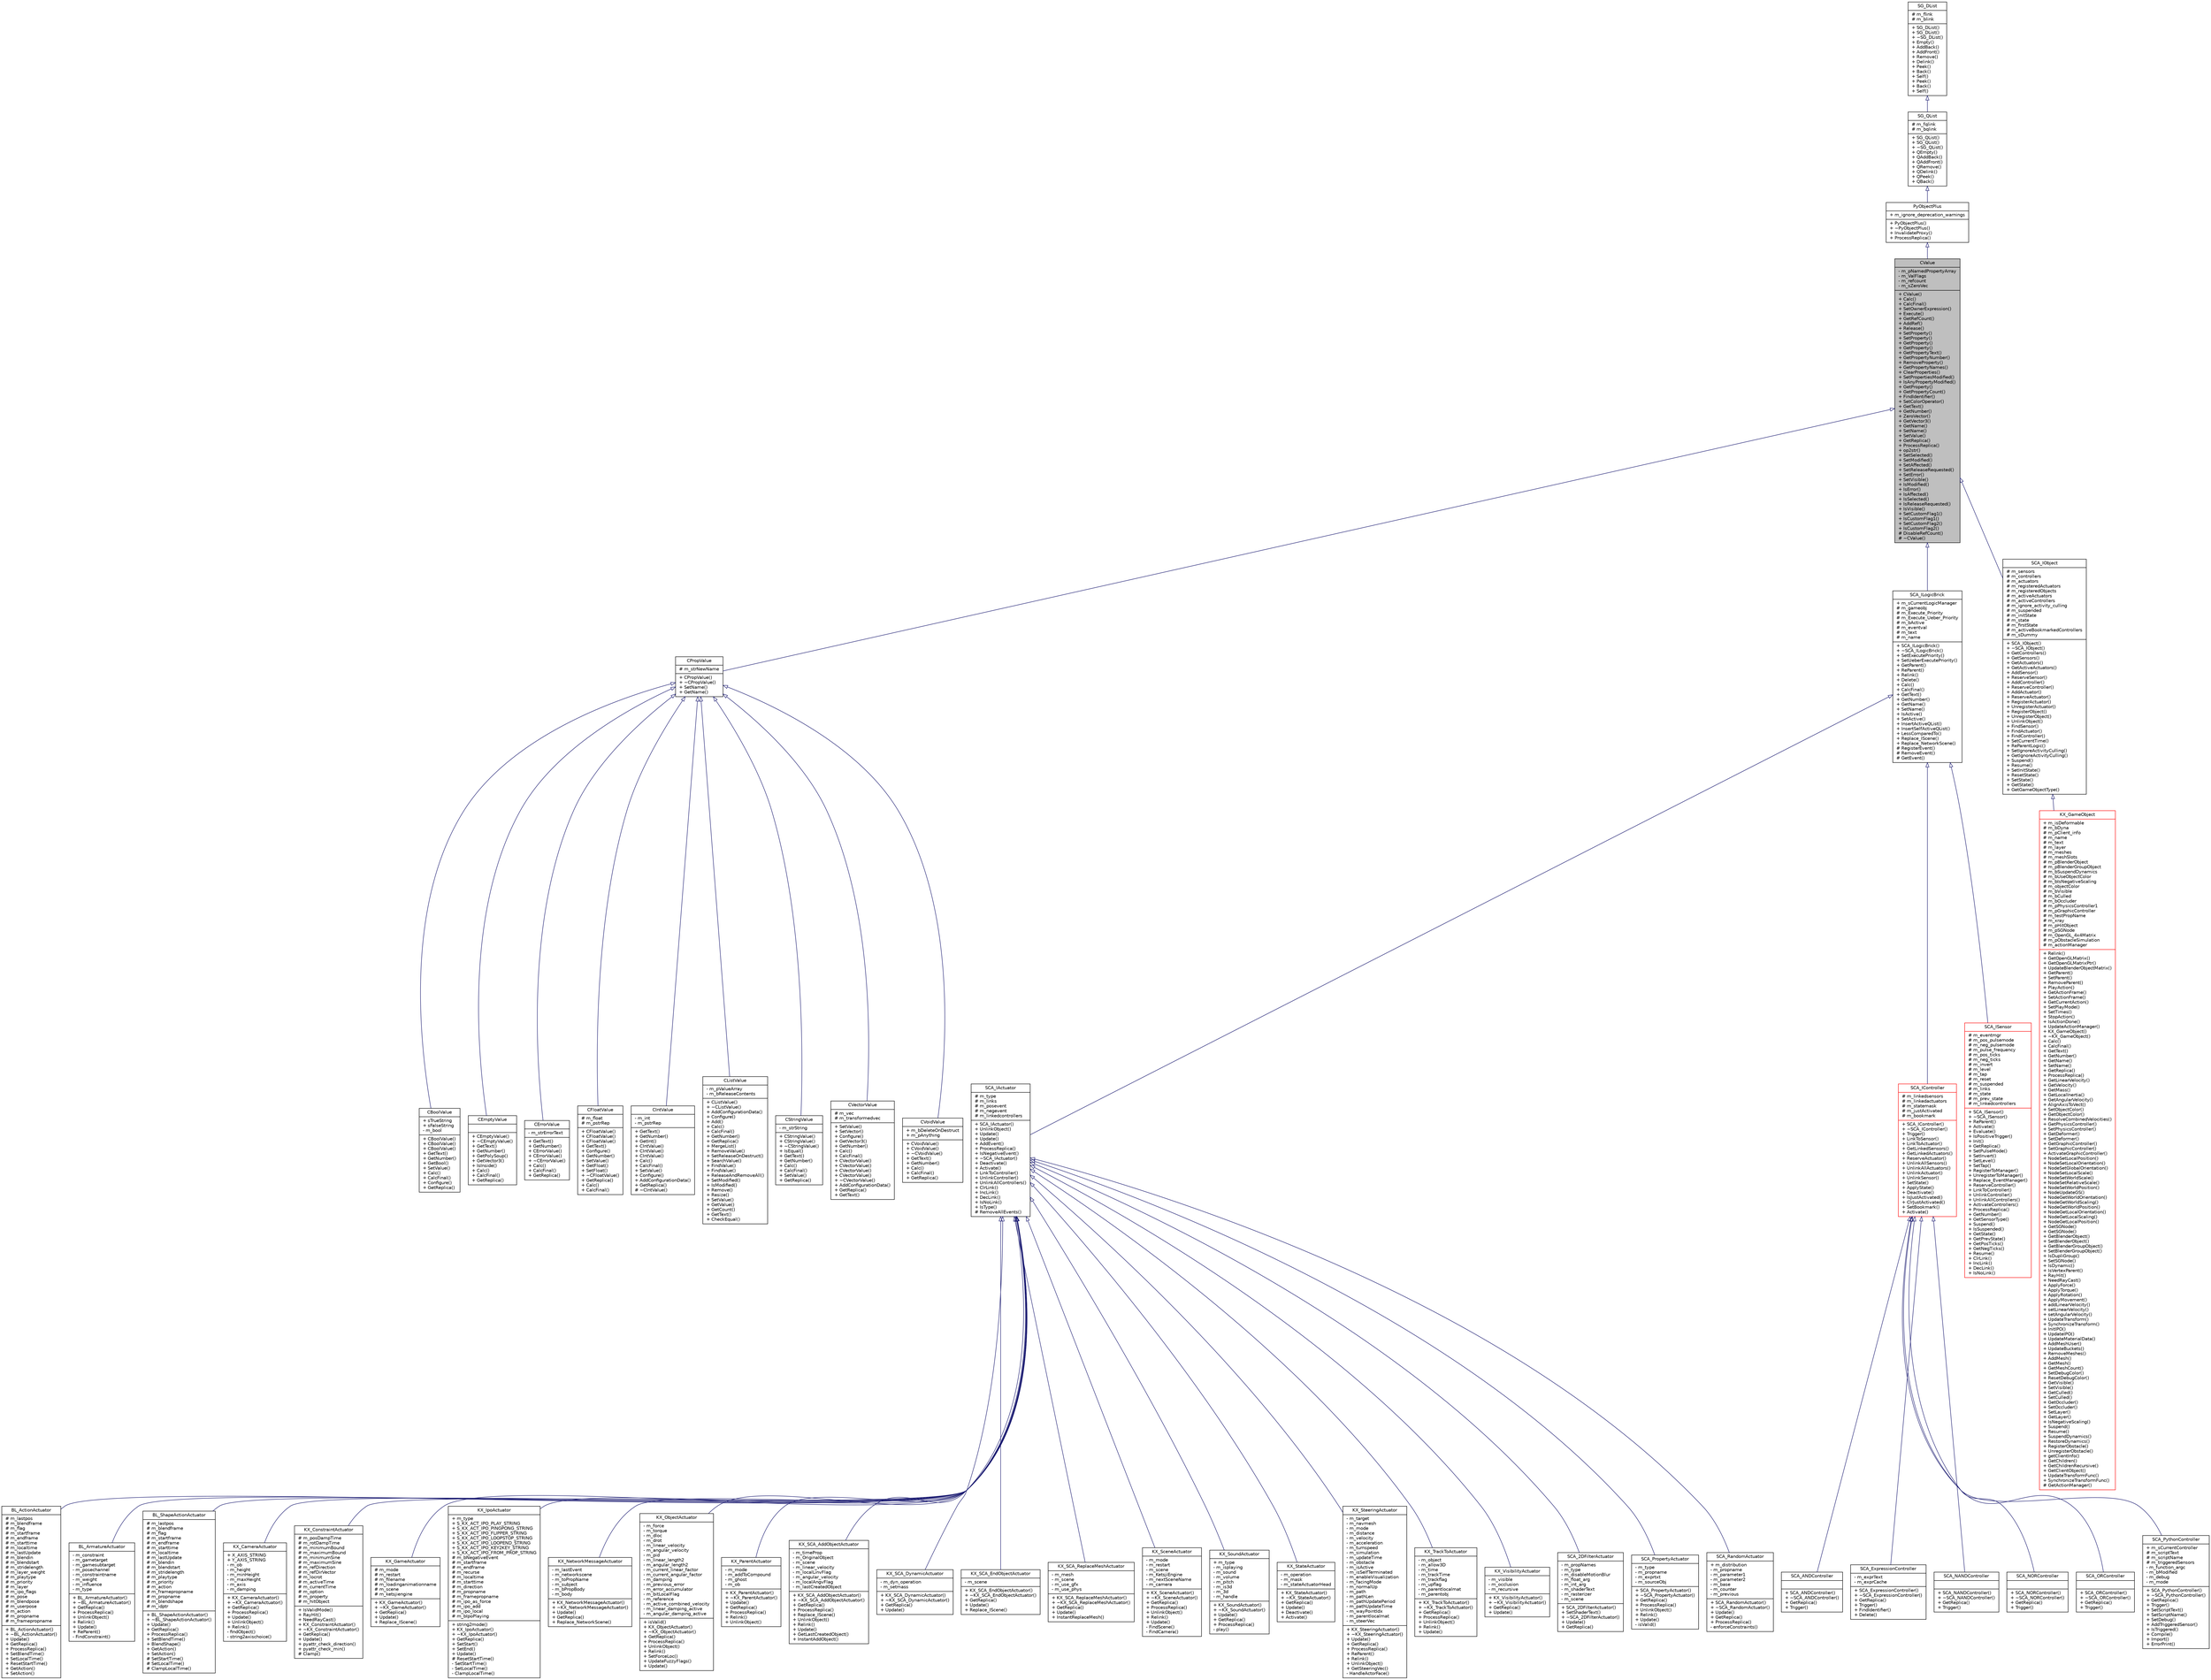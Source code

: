 digraph G
{
  edge [fontname="Helvetica",fontsize="10",labelfontname="Helvetica",labelfontsize="10"];
  node [fontname="Helvetica",fontsize="10",shape=record];
  Node1 [label="{CValue\n|- m_pNamedPropertyArray\l- m_ValFlags\l- m_refcount\l- m_sZeroVec\l|+ CValue()\l+ Calc()\l+ CalcFinal()\l+ SetOwnerExpression()\l+ Execute()\l+ GetRefCount()\l+ AddRef()\l+ Release()\l+ SetProperty()\l+ SetProperty()\l+ GetProperty()\l+ GetProperty()\l+ GetPropertyText()\l+ GetPropertyNumber()\l+ RemoveProperty()\l+ GetPropertyNames()\l+ ClearProperties()\l+ SetPropertiesModified()\l+ IsAnyPropertyModified()\l+ GetProperty()\l+ GetPropertyCount()\l+ FindIdentifier()\l+ SetColorOperator()\l+ GetText()\l+ GetNumber()\l+ ZeroVector()\l+ GetVector3()\l+ GetName()\l+ SetName()\l+ SetValue()\l+ GetReplica()\l+ ProcessReplica()\l+ op2str()\l+ SetSelected()\l+ SetModified()\l+ SetAffected()\l+ SetReleaseRequested()\l+ SetError()\l+ SetVisible()\l+ IsModified()\l+ IsError()\l+ IsAffected()\l+ IsSelected()\l+ IsReleaseRequested()\l+ IsVisible()\l+ SetCustomFlag1()\l+ IsCustomFlag1()\l+ SetCustomFlag2()\l+ IsCustomFlag2()\l# DisableRefCount()\l# ~CValue()\l}",height=0.2,width=0.4,color="black", fillcolor="grey75", style="filled" fontcolor="black"];
  Node2 -> Node1 [dir=back,color="midnightblue",fontsize="10",style="solid",arrowtail="empty",fontname="Helvetica"];
  Node2 [label="{PyObjectPlus\n|+ m_ignore_deprecation_warnings\l|+ PyObjectPlus()\l+ ~PyObjectPlus()\l+ InvalidateProxy()\l+ ProcessReplica()\l}",height=0.2,width=0.4,color="black", fillcolor="white", style="filled",URL="$d0/dbc/classPyObjectPlus.html"];
  Node3 -> Node2 [dir=back,color="midnightblue",fontsize="10",style="solid",arrowtail="empty",fontname="Helvetica"];
  Node3 [label="{SG_QList\n|# m_fqlink\l# m_bqlink\l|+ SG_QList()\l+ SG_QList()\l+ ~SG_QList()\l+ QEmpty()\l+ QAddBack()\l+ QAddFront()\l+ QRemove()\l+ QDelink()\l+ QPeek()\l+ QBack()\l}",height=0.2,width=0.4,color="black", fillcolor="white", style="filled",URL="$d6/d05/classSG__QList.html"];
  Node4 -> Node3 [dir=back,color="midnightblue",fontsize="10",style="solid",arrowtail="empty",fontname="Helvetica"];
  Node4 [label="{SG_DList\n|# m_flink\l# m_blink\l|+ SG_DList()\l+ SG_DList()\l+ ~SG_DList()\l+ Empty()\l+ AddBack()\l+ AddFront()\l+ Remove()\l+ Delink()\l+ Peek()\l+ Back()\l+ Self()\l+ Peek()\l+ Back()\l+ Self()\l}",height=0.2,width=0.4,color="black", fillcolor="white", style="filled",URL="$db/d57/classSG__DList.html"];
  Node1 -> Node5 [dir=back,color="midnightblue",fontsize="10",style="solid",arrowtail="empty",fontname="Helvetica"];
  Node5 [label="{CPropValue\n|# m_strNewName\l|+ CPropValue()\l+ ~CPropValue()\l+ SetName()\l+ GetName()\l}",height=0.2,width=0.4,color="black", fillcolor="white", style="filled",URL="$d6/dd4/classCPropValue.html"];
  Node5 -> Node6 [dir=back,color="midnightblue",fontsize="10",style="solid",arrowtail="empty",fontname="Helvetica"];
  Node6 [label="{CBoolValue\n|+ sTrueString\l+ sFalseString\l- m_bool\l|+ CBoolValue()\l+ CBoolValue()\l+ CBoolValue()\l+ GetText()\l+ GetNumber()\l+ GetBool()\l+ SetValue()\l+ Calc()\l+ CalcFinal()\l+ Configure()\l+ GetReplica()\l}",height=0.2,width=0.4,color="black", fillcolor="white", style="filled",URL="$d3/de8/classCBoolValue.html"];
  Node5 -> Node7 [dir=back,color="midnightblue",fontsize="10",style="solid",arrowtail="empty",fontname="Helvetica"];
  Node7 [label="{CEmptyValue\n||+ CEmptyValue()\l+ ~CEmptyValue()\l+ GetText()\l+ GetNumber()\l+ GetPolySoup()\l+ GetVector3()\l+ IsInside()\l+ Calc()\l+ CalcFinal()\l+ GetReplica()\l}",height=0.2,width=0.4,color="black", fillcolor="white", style="filled",URL="$d0/d1a/classCEmptyValue.html"];
  Node5 -> Node8 [dir=back,color="midnightblue",fontsize="10",style="solid",arrowtail="empty",fontname="Helvetica"];
  Node8 [label="{CErrorValue\n|- m_strErrorText\l|+ GetText()\l+ GetNumber()\l+ CErrorValue()\l+ CErrorValue()\l+ ~CErrorValue()\l+ Calc()\l+ CalcFinal()\l+ GetReplica()\l}",height=0.2,width=0.4,color="black", fillcolor="white", style="filled",URL="$db/d14/classCErrorValue.html"];
  Node5 -> Node9 [dir=back,color="midnightblue",fontsize="10",style="solid",arrowtail="empty",fontname="Helvetica"];
  Node9 [label="{CFloatValue\n|# m_float\l# m_pstrRep\l|+ CFloatValue()\l+ CFloatValue()\l+ CFloatValue()\l+ GetText()\l+ Configure()\l+ GetNumber()\l+ SetValue()\l+ GetFloat()\l+ SetFloat()\l+ ~CFloatValue()\l+ GetReplica()\l+ Calc()\l+ CalcFinal()\l}",height=0.2,width=0.4,color="black", fillcolor="white", style="filled",URL="$d0/d4c/classCFloatValue.html"];
  Node5 -> Node10 [dir=back,color="midnightblue",fontsize="10",style="solid",arrowtail="empty",fontname="Helvetica"];
  Node10 [label="{CIntValue\n|- m_int\l- m_pstrRep\l|+ GetText()\l+ GetNumber()\l+ GetInt()\l+ CIntValue()\l+ CIntValue()\l+ CIntValue()\l+ Calc()\l+ CalcFinal()\l+ SetValue()\l+ Configure()\l+ AddConfigurationData()\l+ GetReplica()\l# ~CIntValue()\l}",height=0.2,width=0.4,color="black", fillcolor="white", style="filled",URL="$de/d1e/classCIntValue.html"];
  Node5 -> Node11 [dir=back,color="midnightblue",fontsize="10",style="solid",arrowtail="empty",fontname="Helvetica"];
  Node11 [label="{CListValue\n|- m_pValueArray\l- m_bReleaseContents\l|+ CListValue()\l+ ~CListValue()\l+ AddConfigurationData()\l+ Configure()\l+ Add()\l+ Calc()\l+ CalcFinal()\l+ GetNumber()\l+ GetReplica()\l+ MergeList()\l+ RemoveValue()\l+ SetReleaseOnDestruct()\l+ SearchValue()\l+ FindValue()\l+ FindValue()\l+ ReleaseAndRemoveAll()\l+ SetModified()\l+ IsModified()\l+ Remove()\l+ Resize()\l+ SetValue()\l+ GetValue()\l+ GetCount()\l+ GetText()\l+ CheckEqual()\l}",height=0.2,width=0.4,color="black", fillcolor="white", style="filled",URL="$d6/de7/classCListValue.html"];
  Node5 -> Node12 [dir=back,color="midnightblue",fontsize="10",style="solid",arrowtail="empty",fontname="Helvetica"];
  Node12 [label="{CStringValue\n|- m_strString\l|+ CStringValue()\l+ CStringValue()\l+ ~CStringValue()\l+ IsEqual()\l+ GetText()\l+ GetNumber()\l+ Calc()\l+ CalcFinal()\l+ SetValue()\l+ GetReplica()\l}",height=0.2,width=0.4,color="black", fillcolor="white", style="filled",URL="$d3/dc0/classCStringValue.html"];
  Node5 -> Node13 [dir=back,color="midnightblue",fontsize="10",style="solid",arrowtail="empty",fontname="Helvetica"];
  Node13 [label="{CVectorValue\n|# m_vec\l# m_transformedvec\l|+ SetValue()\l+ SetVector()\l+ Configure()\l+ GetVector3()\l+ GetNumber()\l+ Calc()\l+ CalcFinal()\l+ CVectorValue()\l+ CVectorValue()\l+ CVectorValue()\l+ CVectorValue()\l+ ~CVectorValue()\l+ AddConfigurationData()\l+ GetReplica()\l+ GetText()\l}",height=0.2,width=0.4,color="black", fillcolor="white", style="filled",URL="$d1/d33/classCVectorValue.html"];
  Node5 -> Node14 [dir=back,color="midnightblue",fontsize="10",style="solid",arrowtail="empty",fontname="Helvetica"];
  Node14 [label="{CVoidValue\n|+ m_bDeleteOnDestruct\l+ m_pAnything\l|+ CVoidValue()\l+ CVoidValue()\l+ ~CVoidValue()\l+ GetText()\l+ GetNumber()\l+ Calc()\l+ CalcFinal()\l+ GetReplica()\l}",height=0.2,width=0.4,color="black", fillcolor="white", style="filled",URL="$dc/df7/classCVoidValue.html"];
  Node1 -> Node15 [dir=back,color="midnightblue",fontsize="10",style="solid",arrowtail="empty",fontname="Helvetica"];
  Node15 [label="{SCA_ILogicBrick\n|+ m_sCurrentLogicManager\l# m_gameobj\l# m_Execute_Priority\l# m_Execute_Ueber_Priority\l# m_bActive\l# m_eventval\l# m_text\l# m_name\l|+ SCA_ILogicBrick()\l+ ~SCA_ILogicBrick()\l+ SetExecutePriority()\l+ SetUeberExecutePriority()\l+ GetParent()\l+ ReParent()\l+ Relink()\l+ Delete()\l+ Calc()\l+ CalcFinal()\l+ GetText()\l+ GetNumber()\l+ GetName()\l+ SetName()\l+ IsActive()\l+ SetActive()\l+ InsertActiveQList()\l+ InsertSelfActiveQList()\l+ LessComparedTo()\l+ Replace_IScene()\l+ Replace_NetworkScene()\l# RegisterEvent()\l# RemoveEvent()\l# GetEvent()\l}",height=0.2,width=0.4,color="black", fillcolor="white", style="filled",URL="$d6/d9f/classSCA__ILogicBrick.html"];
  Node15 -> Node16 [dir=back,color="midnightblue",fontsize="10",style="solid",arrowtail="empty",fontname="Helvetica"];
  Node16 [label="{SCA_IActuator\n|# m_type\l# m_links\l# m_posevent\l# m_negevent\l# m_linkedcontrollers\l|+ SCA_IActuator()\l+ UnlinkObject()\l+ Update()\l+ Update()\l+ AddEvent()\l+ ProcessReplica()\l+ IsNegativeEvent()\l+ ~SCA_IActuator()\l+ Deactivate()\l+ Activate()\l+ LinkToController()\l+ UnlinkController()\l+ UnlinkAllControllers()\l+ ClrLink()\l+ IncLink()\l+ DecLink()\l+ IsNoLink()\l+ IsType()\l# RemoveAllEvents()\l}",height=0.2,width=0.4,color="black", fillcolor="white", style="filled",URL="$d5/d8b/classSCA__IActuator.html"];
  Node16 -> Node17 [dir=back,color="midnightblue",fontsize="10",style="solid",arrowtail="empty",fontname="Helvetica"];
  Node17 [label="{BL_ActionActuator\n|# m_lastpos\l# m_blendframe\l# m_flag\l# m_startframe\l# m_endframe\l# m_starttime\l# m_localtime\l# m_lastUpdate\l# m_blendin\l# m_blendstart\l# m_stridelength\l# m_layer_weight\l# m_playtype\l# m_priority\l# m_layer\l# m_ipo_flags\l# m_pose\l# m_blendpose\l# m_userpose\l# m_action\l# m_propname\l# m_framepropname\l|+ BL_ActionActuator()\l+ ~BL_ActionActuator()\l+ Update()\l+ GetReplica()\l+ ProcessReplica()\l+ SetBlendTime()\l+ SetLocalTime()\l+ ResetStartTime()\l+ GetAction()\l+ SetAction()\l}",height=0.2,width=0.4,color="black", fillcolor="white", style="filled",URL="$d7/d1a/classBL__ActionActuator.html"];
  Node16 -> Node18 [dir=back,color="midnightblue",fontsize="10",style="solid",arrowtail="empty",fontname="Helvetica"];
  Node18 [label="{BL_ArmatureActuator\n|- m_constraint\l- m_gametarget\l- m_gamesubtarget\l- m_posechannel\l- m_constraintname\l- m_weight\l- m_influence\l- m_type\l|+ BL_ArmatureActuator()\l+ ~BL_ArmatureActuator()\l+ GetReplica()\l+ ProcessReplica()\l+ UnlinkObject()\l+ Relink()\l+ Update()\l+ ReParent()\l- FindConstraint()\l}",height=0.2,width=0.4,color="black", fillcolor="white", style="filled",URL="$db/d4b/classBL__ArmatureActuator.html"];
  Node16 -> Node19 [dir=back,color="midnightblue",fontsize="10",style="solid",arrowtail="empty",fontname="Helvetica"];
  Node19 [label="{BL_ShapeActionActuator\n|# m_lastpos\l# m_blendframe\l# m_flag\l# m_startframe\l# m_endframe\l# m_starttime\l# m_localtime\l# m_lastUpdate\l# m_blendin\l# m_blendstart\l# m_stridelength\l# m_playtype\l# m_priority\l# m_action\l# m_framepropname\l# m_propname\l# m_blendshape\l# m_idptr\l|+ BL_ShapeActionActuator()\l+ ~BL_ShapeActionActuator()\l+ Update()\l+ GetReplica()\l+ ProcessReplica()\l+ SetBlendTime()\l+ BlendShape()\l+ GetAction()\l+ SetAction()\l# SetStartTime()\l# SetLocalTime()\l# ClampLocalTime()\l}",height=0.2,width=0.4,color="black", fillcolor="white", style="filled",URL="$df/df4/classBL__ShapeActionActuator.html"];
  Node16 -> Node20 [dir=back,color="midnightblue",fontsize="10",style="solid",arrowtail="empty",fontname="Helvetica"];
  Node20 [label="{KX_CameraActuator\n|+ X_AXIS_STRING\l+ Y_AXIS_STRING\l- m_ob\l- m_height\l- m_minHeight\l- m_maxHeight\l- m_axis\l- m_damping\l|+ KX_CameraActuator()\l+ ~KX_CameraActuator()\l+ GetReplica()\l+ ProcessReplica()\l+ Update()\l+ UnlinkObject()\l+ Relink()\l- findObject()\l- string2axischoice()\l}",height=0.2,width=0.4,color="black", fillcolor="white", style="filled",URL="$dc/dab/classKX__CameraActuator.html"];
  Node16 -> Node21 [dir=back,color="midnightblue",fontsize="10",style="solid",arrowtail="empty",fontname="Helvetica"];
  Node21 [label="{KX_ConstraintActuator\n|# m_posDampTime\l# m_rotDampTime\l# m_minimumBound\l# m_maximumBound\l# m_minimumSine\l# m_maximumSine\l# m_refDirection\l# m_refDirVector\l# m_locrot\l# m_activeTime\l# m_currentTime\l# m_option\l# m_property\l# m_hitObject\l|+ IsValidMode()\l+ RayHit()\l+ NeedRayCast()\l+ KX_ConstraintActuator()\l+ ~KX_ConstraintActuator()\l+ GetReplica()\l+ Update()\l+ pyattr_check_direction()\l+ pyattr_check_min()\l# Clamp()\l}",height=0.2,width=0.4,color="black", fillcolor="white", style="filled",URL="$d8/d95/classKX__ConstraintActuator.html"];
  Node16 -> Node22 [dir=back,color="midnightblue",fontsize="10",style="solid",arrowtail="empty",fontname="Helvetica"];
  Node22 [label="{KX_GameActuator\n|# m_mode\l# m_restart\l# m_filename\l# m_loadinganimationname\l# m_scene\l# m_ketsjiengine\l|+ KX_GameActuator()\l+ ~KX_GameActuator()\l+ GetReplica()\l+ Update()\l+ Replace_IScene()\l}",height=0.2,width=0.4,color="black", fillcolor="white", style="filled",URL="$d0/d3b/classKX__GameActuator.html"];
  Node16 -> Node23 [dir=back,color="midnightblue",fontsize="10",style="solid",arrowtail="empty",fontname="Helvetica"];
  Node23 [label="{KX_IpoActuator\n|+ m_type\l+ S_KX_ACT_IPO_PLAY_STRING\l+ S_KX_ACT_IPO_PINGPONG_STRING\l+ S_KX_ACT_IPO_FLIPPER_STRING\l+ S_KX_ACT_IPO_LOOPSTOP_STRING\l+ S_KX_ACT_IPO_LOOPEND_STRING\l+ S_KX_ACT_IPO_KEY2KEY_STRING\l+ S_KX_ACT_IPO_FROM_PROP_STRING\l# m_bNegativeEvent\l# m_startframe\l# m_endframe\l# m_recurse\l# m_localtime\l# m_starttime\l# m_direction\l# m_propname\l# m_framepropname\l# m_ipo_as_force\l# m_ipo_add\l# m_ipo_local\l# m_bIpoPlaying\l|+ string2mode()\l+ KX_IpoActuator()\l+ ~KX_IpoActuator()\l+ GetReplica()\l+ SetStart()\l+ SetEnd()\l+ Update()\l# ResetStartTime()\l- SetStartTime()\l- SetLocalTime()\l- ClampLocalTime()\l}",height=0.2,width=0.4,color="black", fillcolor="white", style="filled",URL="$d6/d6a/classKX__IpoActuator.html"];
  Node16 -> Node24 [dir=back,color="midnightblue",fontsize="10",style="solid",arrowtail="empty",fontname="Helvetica"];
  Node24 [label="{KX_NetworkMessageActuator\n|- m_lastEvent\l- m_networkscene\l- m_toPropName\l- m_subject\l- m_bPropBody\l- m_body\l|+ KX_NetworkMessageActuator()\l+ ~KX_NetworkMessageActuator()\l+ Update()\l+ GetReplica()\l+ Replace_NetworkScene()\l}",height=0.2,width=0.4,color="black", fillcolor="white", style="filled",URL="$db/de4/classKX__NetworkMessageActuator.html"];
  Node16 -> Node25 [dir=back,color="midnightblue",fontsize="10",style="solid",arrowtail="empty",fontname="Helvetica"];
  Node25 [label="{KX_ObjectActuator\n|- m_force\l- m_torque\l- m_dloc\l- m_drot\l- m_linear_velocity\l- m_angular_velocity\l- m_pid\l- m_linear_length2\l- m_angular_length2\l- m_current_linear_factor\l- m_current_angular_factor\l- m_damping\l- m_previous_error\l- m_error_accumulator\l- m_bitLocalFlag\l- m_reference\l- m_active_combined_velocity\l- m_linear_damping_active\l- m_angular_damping_active\l|+ isValid()\l+ KX_ObjectActuator()\l+ ~KX_ObjectActuator()\l+ GetReplica()\l+ ProcessReplica()\l+ UnlinkObject()\l+ Relink()\l+ SetForceLoc()\l+ UpdateFuzzyFlags()\l+ Update()\l}",height=0.2,width=0.4,color="black", fillcolor="white", style="filled",URL="$da/d5d/classKX__ObjectActuator.html"];
  Node16 -> Node26 [dir=back,color="midnightblue",fontsize="10",style="solid",arrowtail="empty",fontname="Helvetica"];
  Node26 [label="{KX_ParentActuator\n|- m_mode\l- m_addToCompound\l- m_ghost\l- m_ob\l|+ KX_ParentActuator()\l+ ~KX_ParentActuator()\l+ Update()\l+ GetReplica()\l+ ProcessReplica()\l+ Relink()\l+ UnlinkObject()\l}",height=0.2,width=0.4,color="black", fillcolor="white", style="filled",URL="$d3/d21/classKX__ParentActuator.html"];
  Node16 -> Node27 [dir=back,color="midnightblue",fontsize="10",style="solid",arrowtail="empty",fontname="Helvetica"];
  Node27 [label="{KX_SCA_AddObjectActuator\n|- m_timeProp\l- m_OriginalObject\l- m_scene\l- m_linear_velocity\l- m_localLinvFlag\l- m_angular_velocity\l- m_localAngvFlag\l- m_lastCreatedObject\l|+ KX_SCA_AddObjectActuator()\l+ ~KX_SCA_AddObjectActuator()\l+ GetReplica()\l+ ProcessReplica()\l+ Replace_IScene()\l+ UnlinkObject()\l+ Relink()\l+ Update()\l+ GetLastCreatedObject()\l+ InstantAddObject()\l}",height=0.2,width=0.4,color="black", fillcolor="white", style="filled",URL="$d9/dcd/classKX__SCA__AddObjectActuator.html"];
  Node16 -> Node28 [dir=back,color="midnightblue",fontsize="10",style="solid",arrowtail="empty",fontname="Helvetica"];
  Node28 [label="{KX_SCA_DynamicActuator\n|- m_dyn_operation\l- m_setmass\l|+ KX_SCA_DynamicActuator()\l+ ~KX_SCA_DynamicActuator()\l+ GetReplica()\l+ Update()\l}",height=0.2,width=0.4,color="black", fillcolor="white", style="filled",URL="$d9/d49/classKX__SCA__DynamicActuator.html"];
  Node16 -> Node29 [dir=back,color="midnightblue",fontsize="10",style="solid",arrowtail="empty",fontname="Helvetica"];
  Node29 [label="{KX_SCA_EndObjectActuator\n|- m_scene\l|+ KX_SCA_EndObjectActuator()\l+ ~KX_SCA_EndObjectActuator()\l+ GetReplica()\l+ Update()\l+ Replace_IScene()\l}",height=0.2,width=0.4,color="black", fillcolor="white", style="filled",URL="$d8/db3/classKX__SCA__EndObjectActuator.html"];
  Node16 -> Node30 [dir=back,color="midnightblue",fontsize="10",style="solid",arrowtail="empty",fontname="Helvetica"];
  Node30 [label="{KX_SCA_ReplaceMeshActuator\n|- m_mesh\l- m_scene\l- m_use_gfx\l- m_use_phys\l|+ KX_SCA_ReplaceMeshActuator()\l+ ~KX_SCA_ReplaceMeshActuator()\l+ GetReplica()\l+ Update()\l+ InstantReplaceMesh()\l}",height=0.2,width=0.4,color="black", fillcolor="white", style="filled",URL="$d1/df0/classKX__SCA__ReplaceMeshActuator.html"];
  Node16 -> Node31 [dir=back,color="midnightblue",fontsize="10",style="solid",arrowtail="empty",fontname="Helvetica"];
  Node31 [label="{KX_SceneActuator\n|- m_mode\l- m_restart\l- m_scene\l- m_KetsjiEngine\l- m_nextSceneName\l- m_camera\l|+ KX_SceneActuator()\l+ ~KX_SceneActuator()\l+ GetReplica()\l+ ProcessReplica()\l+ UnlinkObject()\l+ Relink()\l+ Update()\l- FindScene()\l- FindCamera()\l}",height=0.2,width=0.4,color="black", fillcolor="white", style="filled",URL="$d5/dd3/classKX__SceneActuator.html"];
  Node16 -> Node32 [dir=back,color="midnightblue",fontsize="10",style="solid",arrowtail="empty",fontname="Helvetica"];
  Node32 [label="{KX_SoundActuator\n|+ m_type\l- m_isplaying\l- m_sound\l- m_volume\l- m_pitch\l- m_is3d\l- m_3d\l- m_handle\l|+ KX_SoundActuator()\l+ ~KX_SoundActuator()\l+ Update()\l+ GetReplica()\l+ ProcessReplica()\l- play()\l}",height=0.2,width=0.4,color="black", fillcolor="white", style="filled",URL="$d6/dad/classKX__SoundActuator.html"];
  Node16 -> Node33 [dir=back,color="midnightblue",fontsize="10",style="solid",arrowtail="empty",fontname="Helvetica"];
  Node33 [label="{KX_StateActuator\n|- m_operation\l- m_mask\l- m_stateActuatorHead\l|+ KX_StateActuator()\l+ ~KX_StateActuator()\l+ GetReplica()\l+ Update()\l+ Deactivate()\l+ Activate()\l}",height=0.2,width=0.4,color="black", fillcolor="white", style="filled",URL="$de/d1c/classKX__StateActuator.html"];
  Node16 -> Node34 [dir=back,color="midnightblue",fontsize="10",style="solid",arrowtail="empty",fontname="Helvetica"];
  Node34 [label="{KX_SteeringActuator\n|- m_target\l- m_navmesh\l- m_mode\l- m_distance\l- m_velocity\l- m_acceleration\l- m_turnspeed\l- m_simulation\l- m_updateTime\l- m_obstacle\l- m_isActive\l- m_isSelfTerminated\l- m_enableVisualization\l- m_facingMode\l- m_normalUp\l- m_path\l- m_pathLen\l- m_pathUpdatePeriod\l- m_pathUpdateTime\l- m_wayPointIdx\l- m_parentlocalmat\l- m_steerVec\l|+ KX_SteeringActuator()\l+ ~KX_SteeringActuator()\l+ Update()\l+ GetReplica()\l+ ProcessReplica()\l+ ReParent()\l+ Relink()\l+ UnlinkObject()\l+ GetSteeringVec()\l- HandleActorFace()\l}",height=0.2,width=0.4,color="black", fillcolor="white", style="filled",URL="$de/da0/classKX__SteeringActuator.html"];
  Node16 -> Node35 [dir=back,color="midnightblue",fontsize="10",style="solid",arrowtail="empty",fontname="Helvetica"];
  Node35 [label="{KX_TrackToActuator\n|- m_object\l- m_allow3D\l- m_time\l- m_trackTime\l- m_trackflag\l- m_upflag\l- m_parentlocalmat\l- m_parentobj\l|+ KX_TrackToActuator()\l+ ~KX_TrackToActuator()\l+ GetReplica()\l+ ProcessReplica()\l+ UnlinkObject()\l+ Relink()\l+ Update()\l}",height=0.2,width=0.4,color="black", fillcolor="white", style="filled",URL="$dd/d20/classKX__TrackToActuator.html"];
  Node16 -> Node36 [dir=back,color="midnightblue",fontsize="10",style="solid",arrowtail="empty",fontname="Helvetica"];
  Node36 [label="{KX_VisibilityActuator\n|- m_visible\l- m_occlusion\l- m_recursive\l|+ KX_VisibilityActuator()\l+ ~KX_VisibilityActuator()\l+ GetReplica()\l+ Update()\l}",height=0.2,width=0.4,color="black", fillcolor="white", style="filled",URL="$d8/d10/classKX__VisibilityActuator.html"];
  Node16 -> Node37 [dir=back,color="midnightblue",fontsize="10",style="solid",arrowtail="empty",fontname="Helvetica"];
  Node37 [label="{SCA_2DFilterActuator\n|- m_propNames\l- m_type\l- m_disableMotionBlur\l- m_float_arg\l- m_int_arg\l- m_shaderText\l- m_rasterizer\l- m_scene\l|+ SCA_2DFilterActuator()\l+ SetShaderText()\l+ ~SCA_2DFilterActuator()\l+ Update()\l+ GetReplica()\l}",height=0.2,width=0.4,color="black", fillcolor="white", style="filled",URL="$d5/d4c/classSCA__2DFilterActuator.html"];
  Node16 -> Node38 [dir=back,color="midnightblue",fontsize="10",style="solid",arrowtail="empty",fontname="Helvetica"];
  Node38 [label="{SCA_PropertyActuator\n|- m_type\l- m_propname\l- m_exprtxt\l- m_sourceObj\l|+ SCA_PropertyActuator()\l+ ~SCA_PropertyActuator()\l+ GetReplica()\l+ ProcessReplica()\l+ UnlinkObject()\l+ Relink()\l+ Update()\l- isValid()\l}",height=0.2,width=0.4,color="black", fillcolor="white", style="filled",URL="$de/d89/classSCA__PropertyActuator.html"];
  Node16 -> Node39 [dir=back,color="midnightblue",fontsize="10",style="solid",arrowtail="empty",fontname="Helvetica"];
  Node39 [label="{SCA_RandomActuator\n|+ m_distribution\l- m_propname\l- m_parameter1\l- m_parameter2\l- m_base\l- m_counter\l- m_previous\l|+ SCA_RandomActuator()\l+ ~SCA_RandomActuator()\l+ Update()\l+ GetReplica()\l+ ProcessReplica()\l- enforceConstraints()\l}",height=0.2,width=0.4,color="black", fillcolor="white", style="filled",URL="$d9/d59/classSCA__RandomActuator.html"];
  Node15 -> Node40 [dir=back,color="midnightblue",fontsize="10",style="solid",arrowtail="empty",fontname="Helvetica"];
  Node40 [label="{SCA_IController\n|# m_linkedsensors\l# m_linkedactuators\l# m_statemask\l# m_justActivated\l# m_bookmark\l|+ SCA_IController()\l+ ~SCA_IController()\l+ Trigger()\l+ LinkToSensor()\l+ LinkToActuator()\l+ GetLinkedSensors()\l+ GetLinkedActuators()\l+ ReserveActuator()\l+ UnlinkAllSensors()\l+ UnlinkAllActuators()\l+ UnlinkActuator()\l+ UnlinkSensor()\l+ SetState()\l+ ApplyState()\l+ Deactivate()\l+ IsJustActivated()\l+ ClrJustActivated()\l+ SetBookmark()\l+ Activate()\l}",height=0.2,width=0.4,color="red", fillcolor="white", style="filled",URL="$d9/d74/classSCA__IController.html"];
  Node40 -> Node41 [dir=back,color="midnightblue",fontsize="10",style="solid",arrowtail="empty",fontname="Helvetica"];
  Node41 [label="{SCA_ANDController\n||+ SCA_ANDController()\l+ ~SCA_ANDController()\l+ GetReplica()\l+ Trigger()\l}",height=0.2,width=0.4,color="black", fillcolor="white", style="filled",URL="$d3/d46/classSCA__ANDController.html"];
  Node40 -> Node42 [dir=back,color="midnightblue",fontsize="10",style="solid",arrowtail="empty",fontname="Helvetica"];
  Node42 [label="{SCA_ExpressionController\n|- m_exprText\l- m_exprCache\l|+ SCA_ExpressionController()\l+ ~SCA_ExpressionController()\l+ GetReplica()\l+ Trigger()\l+ FindIdentifier()\l+ Delete()\l}",height=0.2,width=0.4,color="black", fillcolor="white", style="filled",URL="$da/d1b/classSCA__ExpressionController.html"];
  Node40 -> Node43 [dir=back,color="midnightblue",fontsize="10",style="solid",arrowtail="empty",fontname="Helvetica"];
  Node43 [label="{SCA_NANDController\n||+ SCA_NANDController()\l+ ~SCA_NANDController()\l+ GetReplica()\l+ Trigger()\l}",height=0.2,width=0.4,color="black", fillcolor="white", style="filled",URL="$d2/df1/classSCA__NANDController.html"];
  Node40 -> Node44 [dir=back,color="midnightblue",fontsize="10",style="solid",arrowtail="empty",fontname="Helvetica"];
  Node44 [label="{SCA_NORController\n||+ SCA_NORController()\l+ ~SCA_NORController()\l+ GetReplica()\l+ Trigger()\l}",height=0.2,width=0.4,color="black", fillcolor="white", style="filled",URL="$db/d37/classSCA__NORController.html"];
  Node40 -> Node45 [dir=back,color="midnightblue",fontsize="10",style="solid",arrowtail="empty",fontname="Helvetica"];
  Node45 [label="{SCA_ORController\n||+ SCA_ORController()\l+ ~SCA_ORController()\l+ GetReplica()\l+ Trigger()\l}",height=0.2,width=0.4,color="black", fillcolor="white", style="filled",URL="$d9/d45/classSCA__ORController.html"];
  Node40 -> Node46 [dir=back,color="midnightblue",fontsize="10",style="solid",arrowtail="empty",fontname="Helvetica"];
  Node46 [label="{SCA_PythonController\n|+ m_sCurrentController\l# m_scriptText\l# m_scriptName\l# m_triggeredSensors\l- m_function_argc\l- m_bModified\l- m_debug\l- m_mode\l|+ SCA_PythonController()\l+ ~SCA_PythonController()\l+ GetReplica()\l+ Trigger()\l+ SetScriptText()\l+ SetScriptName()\l+ SetDebug()\l+ AddTriggeredSensor()\l+ IsTriggered()\l+ Compile()\l+ Import()\l+ ErrorPrint()\l}",height=0.2,width=0.4,color="black", fillcolor="white", style="filled",URL="$d9/d7d/classSCA__PythonController.html"];
  Node15 -> Node47 [dir=back,color="midnightblue",fontsize="10",style="solid",arrowtail="empty",fontname="Helvetica"];
  Node47 [label="{SCA_ISensor\n|# m_eventmgr\l# m_pos_pulsemode\l# m_neg_pulsemode\l# m_pulse_frequency\l# m_pos_ticks\l# m_neg_ticks\l# m_invert\l# m_level\l# m_tap\l# m_reset\l# m_suspended\l# m_links\l# m_state\l# m_prev_state\l# m_linkedcontrollers\l|+ SCA_ISensor()\l+ ~SCA_ISensor()\l+ ReParent()\l+ Activate()\l+ Evaluate()\l+ IsPositiveTrigger()\l+ Init()\l+ GetReplica()\l+ SetPulseMode()\l+ SetInvert()\l+ SetLevel()\l+ SetTap()\l+ RegisterToManager()\l+ UnregisterToManager()\l+ Replace_EventManager()\l+ ReserveController()\l+ LinkToController()\l+ UnlinkController()\l+ UnlinkAllControllers()\l+ ActivateControllers()\l+ ProcessReplica()\l+ GetNumber()\l+ GetSensorType()\l+ Suspend()\l+ IsSuspended()\l+ GetState()\l+ GetPrevState()\l+ GetPosTicks()\l+ GetNegTicks()\l+ Resume()\l+ ClrLink()\l+ IncLink()\l+ DecLink()\l+ IsNoLink()\l}",height=0.2,width=0.4,color="red", fillcolor="white", style="filled",URL="$dc/d76/classSCA__ISensor.html"];
  Node1 -> Node48 [dir=back,color="midnightblue",fontsize="10",style="solid",arrowtail="empty",fontname="Helvetica"];
  Node48 [label="{SCA_IObject\n|# m_sensors\l# m_controllers\l# m_actuators\l# m_registeredActuators\l# m_registeredObjects\l# m_activeActuators\l# m_activeControllers\l# m_ignore_activity_culling\l# m_suspended\l# m_initState\l# m_state\l# m_firstState\l# m_activeBookmarkedControllers\l# m_sDummy\l|+ SCA_IObject()\l+ ~SCA_IObject()\l+ GetControllers()\l+ GetSensors()\l+ GetActuators()\l+ GetActiveActuators()\l+ AddSensor()\l+ ReserveSensor()\l+ AddController()\l+ ReserveController()\l+ AddActuator()\l+ ReserveActuator()\l+ RegisterActuator()\l+ UnregisterActuator()\l+ RegisterObject()\l+ UnregisterObject()\l+ UnlinkObject()\l+ FindSensor()\l+ FindActuator()\l+ FindController()\l+ SetCurrentTime()\l+ ReParentLogic()\l+ SetIgnoreActivityCulling()\l+ GetIgnoreActivityCulling()\l+ Suspend()\l+ Resume()\l+ SetInitState()\l+ ResetState()\l+ SetState()\l+ GetState()\l+ GetGameObjectType()\l}",height=0.2,width=0.4,color="black", fillcolor="white", style="filled",URL="$da/d68/classSCA__IObject.html"];
  Node48 -> Node49 [dir=back,color="midnightblue",fontsize="10",style="solid",arrowtail="empty",fontname="Helvetica"];
  Node49 [label="{KX_GameObject\n|+ m_isDeformable\l# m_bDyna\l# m_pClient_info\l# m_name\l# m_text\l# m_layer\l# m_meshes\l# m_meshSlots\l# m_pBlenderObject\l# m_pBlenderGroupObject\l# m_bSuspendDynamics\l# m_bUseObjectColor\l# m_bIsNegativeScaling\l# m_objectColor\l# m_bVisible\l# m_bCulled\l# m_bOccluder\l# m_pPhysicsController1\l# m_pGraphicController\l# m_testPropName\l# m_xray\l# m_pHitObject\l# m_pSGNode\l# m_OpenGL_4x4Matrix\l# m_pObstacleSimulation\l# m_actionManager\l|+ Relink()\l+ GetOpenGLMatrix()\l+ GetOpenGLMatrixPtr()\l+ UpdateBlenderObjectMatrix()\l+ GetParent()\l+ SetParent()\l+ RemoveParent()\l+ PlayAction()\l+ GetActionFrame()\l+ SetActionFrame()\l+ GetCurrentAction()\l+ SetPlayMode()\l+ SetTimes()\l+ StopAction()\l+ IsActionDone()\l+ UpdateActionManager()\l+ KX_GameObject()\l+ ~KX_GameObject()\l+ Calc()\l+ CalcFinal()\l+ GetText()\l+ GetNumber()\l+ GetName()\l+ SetName()\l+ GetReplica()\l+ ProcessReplica()\l+ GetLinearVelocity()\l+ GetVelocity()\l+ GetMass()\l+ GetLocalInertia()\l+ GetAngularVelocity()\l+ AlignAxisToVect()\l+ SetObjectColor()\l+ GetObjectColor()\l+ ResolveCombinedVelocities()\l+ GetPhysicsController()\l+ SetPhysicsController()\l+ GetDeformer()\l+ SetDeformer()\l+ GetGraphicController()\l+ SetGraphicController()\l+ ActivateGraphicController()\l+ NodeSetLocalPosition()\l+ NodeSetLocalOrientation()\l+ NodeSetGlobalOrientation()\l+ NodeSetLocalScale()\l+ NodeSetWorldScale()\l+ NodeSetRelativeScale()\l+ NodeSetWorldPosition()\l+ NodeUpdateGS()\l+ NodeGetWorldOrientation()\l+ NodeGetWorldScaling()\l+ NodeGetWorldPosition()\l+ NodeGetLocalOrientation()\l+ NodeGetLocalScaling()\l+ NodeGetLocalPosition()\l+ GetSGNode()\l+ GetSGNode()\l+ GetBlenderObject()\l+ SetBlenderObject()\l+ GetBlenderGroupObject()\l+ SetBlenderGroupObject()\l+ IsDupliGroup()\l+ SetSGNode()\l+ IsDynamic()\l+ IsVertexParent()\l+ RayHit()\l+ NeedRayCast()\l+ ApplyForce()\l+ ApplyTorque()\l+ ApplyRotation()\l+ ApplyMovement()\l+ addLinearVelocity()\l+ setLinearVelocity()\l+ setAngularVelocity()\l+ UpdateTransform()\l+ SynchronizeTransform()\l+ InitIPO()\l+ UpdateIPO()\l+ UpdateMaterialData()\l+ AddMeshUser()\l+ UpdateBuckets()\l+ RemoveMeshes()\l+ AddMesh()\l+ GetMesh()\l+ GetMeshCount()\l+ SetDebugColor()\l+ ResetDebugColor()\l+ GetVisible()\l+ SetVisible()\l+ GetCulled()\l+ SetCulled()\l+ GetOccluder()\l+ SetOccluder()\l+ SetLayer()\l+ GetLayer()\l+ IsNegativeScaling()\l+ Suspend()\l+ Resume()\l+ SuspendDynamics()\l+ RestoreDynamics()\l+ RegisterObstacle()\l+ UnregisterObstacle()\l+ getClientInfo()\l+ GetChildren()\l+ GetChildrenRecursive()\l+ GetClientObject()\l+ UpdateTransformFunc()\l+ SynchronizeTransformFunc()\l# GetActionManager()\l}",height=0.2,width=0.4,color="red", fillcolor="white", style="filled",URL="$d1/d73/classKX__GameObject.html"];
}
